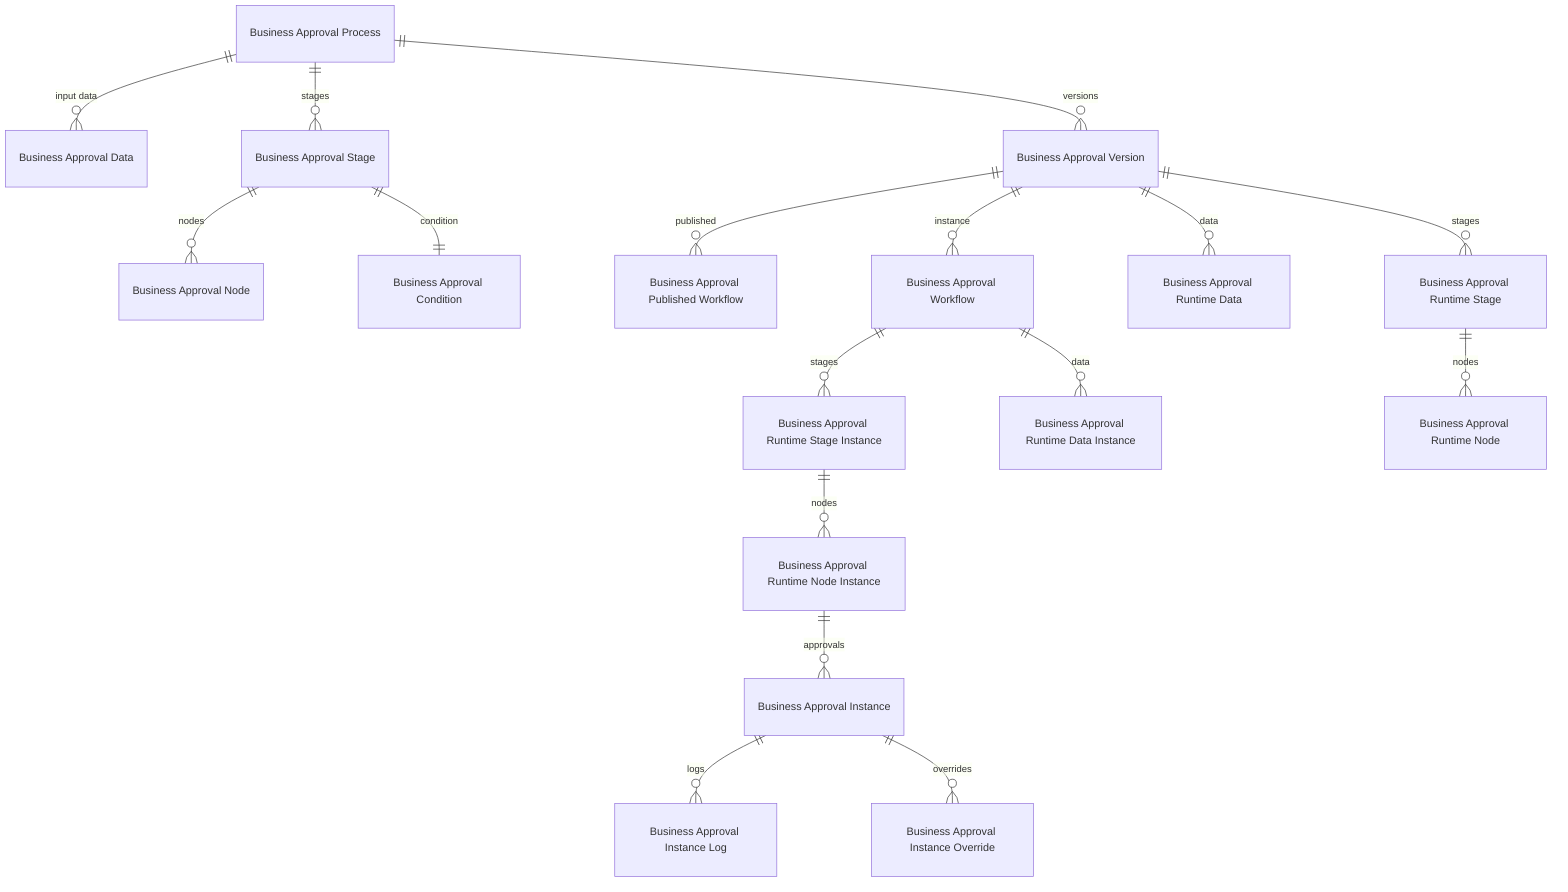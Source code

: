 %% ---------
%%  https://mermaid.live/edit
%% ---------
erDiagram
    "Business Approval Process" ||--o{ "Business Approval Data" : "input data"
    "Business Approval Process" ||--o{ "Business Approval Stage" : stages
    "Business Approval Stage" ||--o{ "Business Approval Node" : nodes
    "Business Approval Stage" ||--1 "Business Approval Condition" : condition
    "Business Approval Process" ||--o{ "Business Approval Version" : versions
    "Business Approval Version" ||--o{ "Business Approval Published Workflow" : published

    "Business Approval Version" ||--o{ "Business Approval Workflow" : instance
    "Business Approval Version" ||--o{ "Business Approval Runtime Data" : data

    "Business Approval Workflow" ||--o{ "Business Approval Runtime Stage Instance" : stages
    "Business Approval Workflow" ||--o{ "Business Approval Runtime Data Instance" : data

    "Business Approval Runtime Stage Instance" ||--o{ "Business Approval Runtime Node Instance" : nodes
    "Business Approval Runtime Node Instance" ||--o{ "Business Approval Instance" : approvals

    "Business Approval Instance" ||--o{ "Business Approval Instance Log" : logs
    "Business Approval Instance" ||--o{ "Business Approval Instance Override" : overrides

    "Business Approval Version" ||--o{ "Business Approval Runtime Stage" : stages
    "Business Approval Runtime Stage" ||--o{ "Business Approval Runtime Node" : nodes